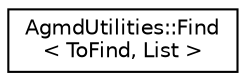 digraph "Graphical Class Hierarchy"
{
  edge [fontname="Helvetica",fontsize="10",labelfontname="Helvetica",labelfontsize="10"];
  node [fontname="Helvetica",fontsize="10",shape=record];
  rankdir="LR";
  Node1 [label="AgmdUtilities::Find\l\< ToFind, List \>",height=0.2,width=0.4,color="black", fillcolor="white", style="filled",URL="$struct_agmd_utilities_1_1_find.html"];
}
